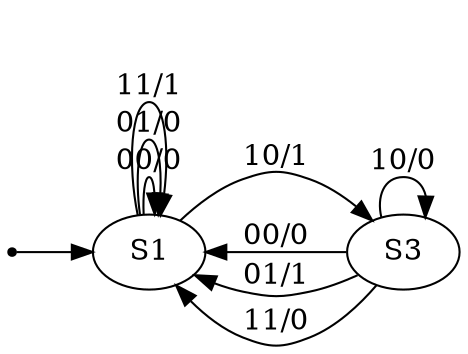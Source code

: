 digraph STG {
	rankdir=LR;

	INIT [shape=point];
	S1 [label="S1"];
	S3 [label="S3"];

	INIT -> S1
	S1 -> S1 [label="00/0"];
	S1 -> S1 [label="01/0"];
	S1 -> S3 [label="10/1"];
	S1 -> S1 [label="11/1"];
	S3 -> S1 [label="00/0"];
	S3 -> S1 [label="01/1"];
	S3 -> S3 [label="10/0"];
	S3 -> S1 [label="11/0"];
}
